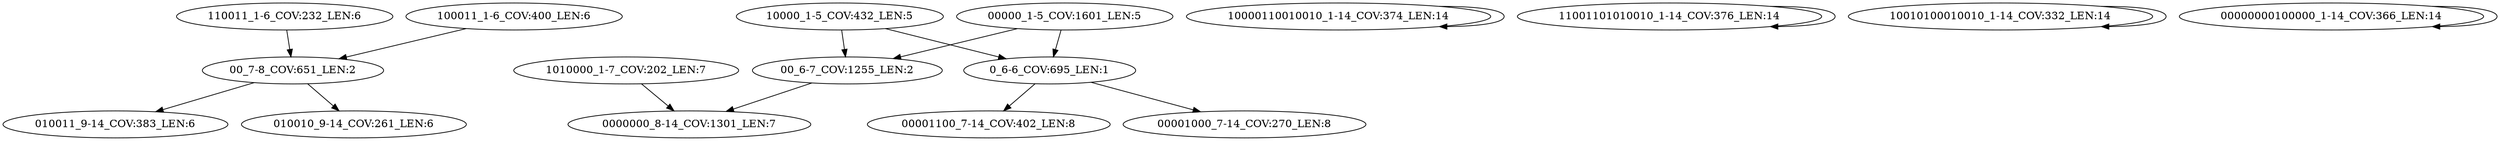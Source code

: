 digraph G {
    "00_7-8_COV:651_LEN:2" -> "010011_9-14_COV:383_LEN:6";
    "00_7-8_COV:651_LEN:2" -> "010010_9-14_COV:261_LEN:6";
    "10000_1-5_COV:432_LEN:5" -> "00_6-7_COV:1255_LEN:2";
    "10000_1-5_COV:432_LEN:5" -> "0_6-6_COV:695_LEN:1";
    "10000110010010_1-14_COV:374_LEN:14" -> "10000110010010_1-14_COV:374_LEN:14";
    "110011_1-6_COV:232_LEN:6" -> "00_7-8_COV:651_LEN:2";
    "00000_1-5_COV:1601_LEN:5" -> "00_6-7_COV:1255_LEN:2";
    "00000_1-5_COV:1601_LEN:5" -> "0_6-6_COV:695_LEN:1";
    "0_6-6_COV:695_LEN:1" -> "00001000_7-14_COV:270_LEN:8";
    "0_6-6_COV:695_LEN:1" -> "00001100_7-14_COV:402_LEN:8";
    "11001101010010_1-14_COV:376_LEN:14" -> "11001101010010_1-14_COV:376_LEN:14";
    "10010100010010_1-14_COV:332_LEN:14" -> "10010100010010_1-14_COV:332_LEN:14";
    "00000000100000_1-14_COV:366_LEN:14" -> "00000000100000_1-14_COV:366_LEN:14";
    "00_6-7_COV:1255_LEN:2" -> "0000000_8-14_COV:1301_LEN:7";
    "1010000_1-7_COV:202_LEN:7" -> "0000000_8-14_COV:1301_LEN:7";
    "100011_1-6_COV:400_LEN:6" -> "00_7-8_COV:651_LEN:2";
}
